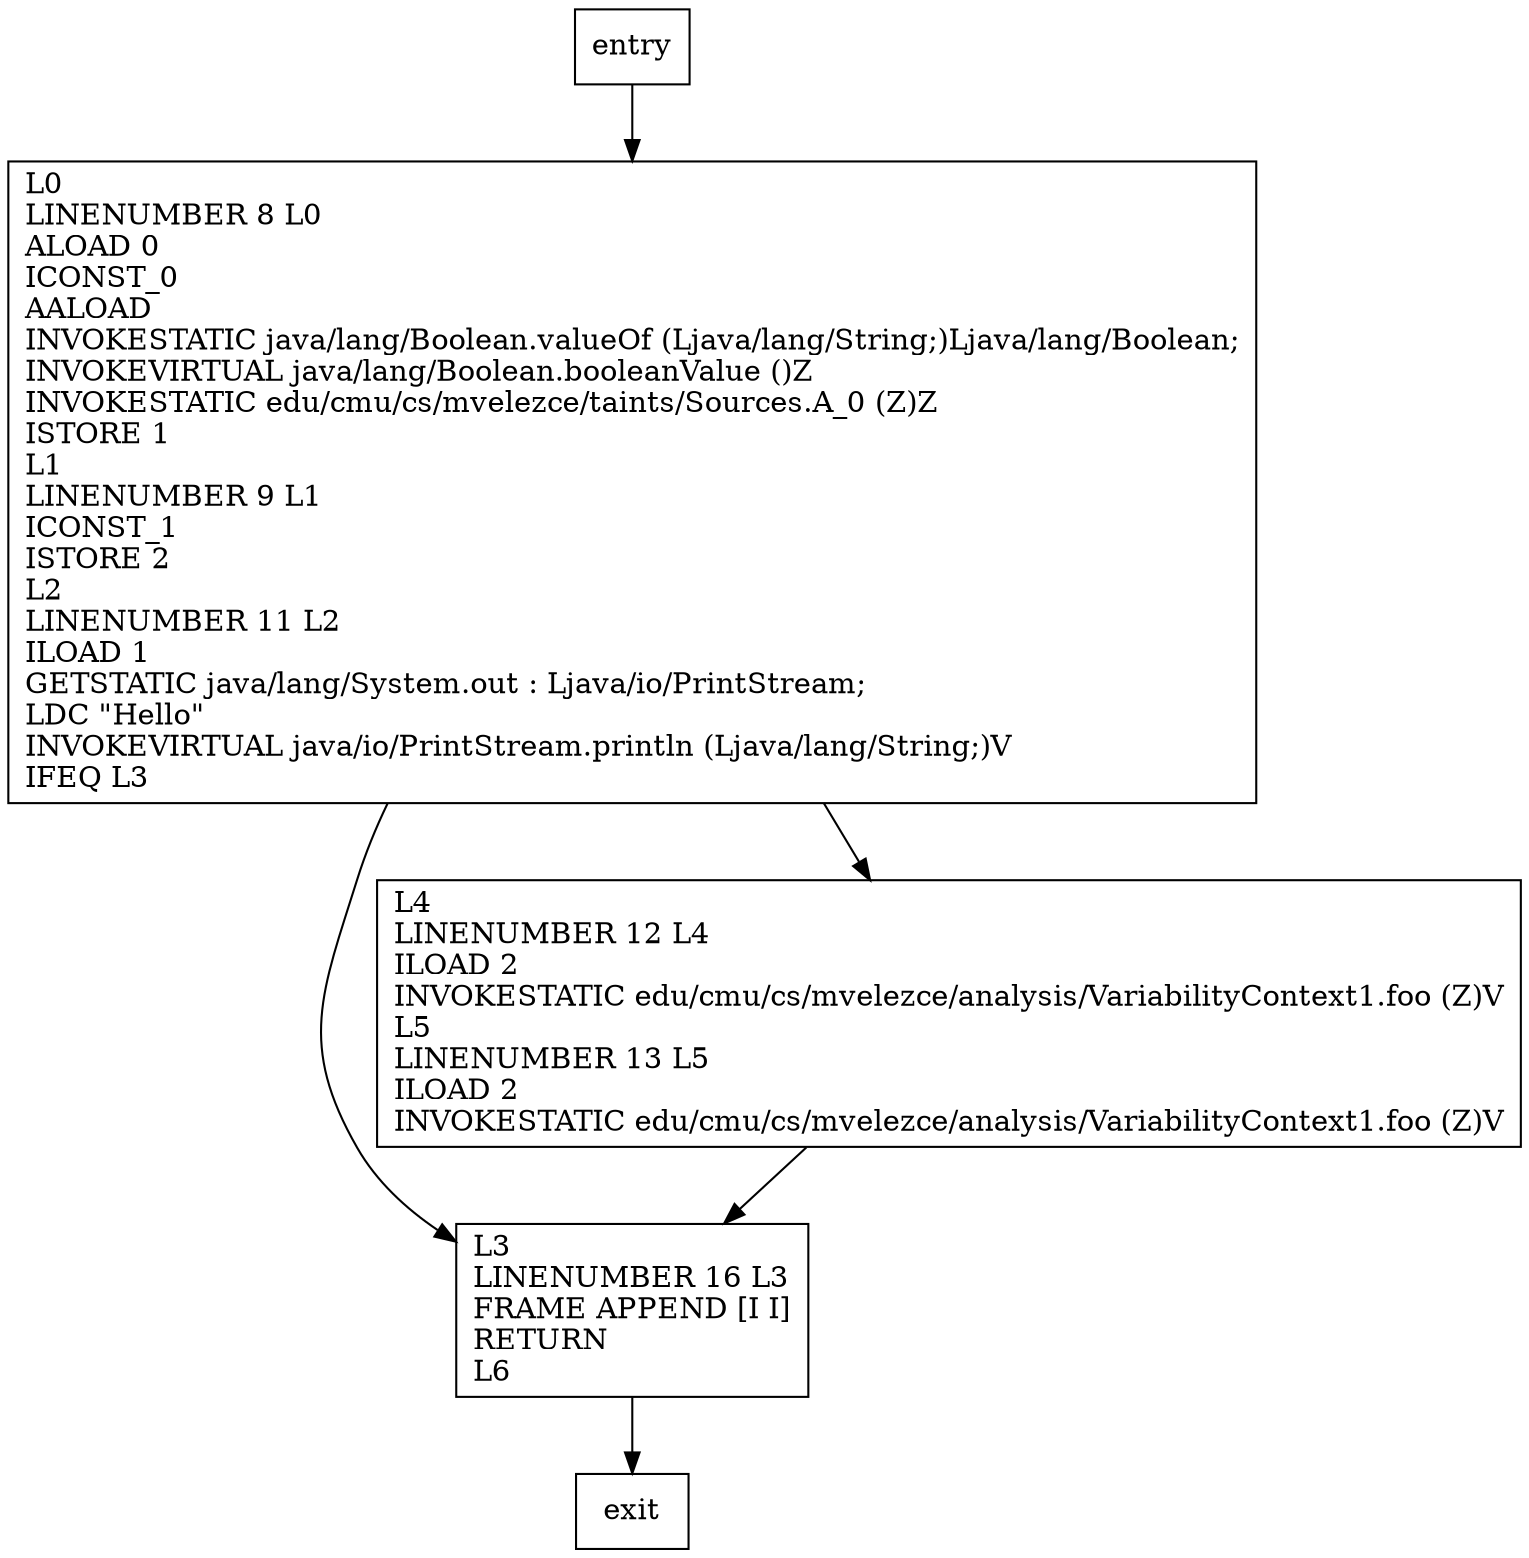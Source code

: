 digraph main {
node [shape=record];
85777802 [label="L0\lLINENUMBER 8 L0\lALOAD 0\lICONST_0\lAALOAD\lINVOKESTATIC java/lang/Boolean.valueOf (Ljava/lang/String;)Ljava/lang/Boolean;\lINVOKEVIRTUAL java/lang/Boolean.booleanValue ()Z\lINVOKESTATIC edu/cmu/cs/mvelezce/taints/Sources.A_0 (Z)Z\lISTORE 1\lL1\lLINENUMBER 9 L1\lICONST_1\lISTORE 2\lL2\lLINENUMBER 11 L2\lILOAD 1\lGETSTATIC java/lang/System.out : Ljava/io/PrintStream;\lLDC \"Hello\"\lINVOKEVIRTUAL java/io/PrintStream.println (Ljava/lang/String;)V\lIFEQ L3\l"];
222624801 [label="L3\lLINENUMBER 16 L3\lFRAME APPEND [I I]\lRETURN\lL6\l"];
603650290 [label="L4\lLINENUMBER 12 L4\lILOAD 2\lINVOKESTATIC edu/cmu/cs/mvelezce/analysis/VariabilityContext1.foo (Z)V\lL5\lLINENUMBER 13 L5\lILOAD 2\lINVOKESTATIC edu/cmu/cs/mvelezce/analysis/VariabilityContext1.foo (Z)V\l"];
entry;
exit;
entry -> 85777802;
85777802 -> 222624801;
85777802 -> 603650290;
222624801 -> exit;
603650290 -> 222624801;
}
